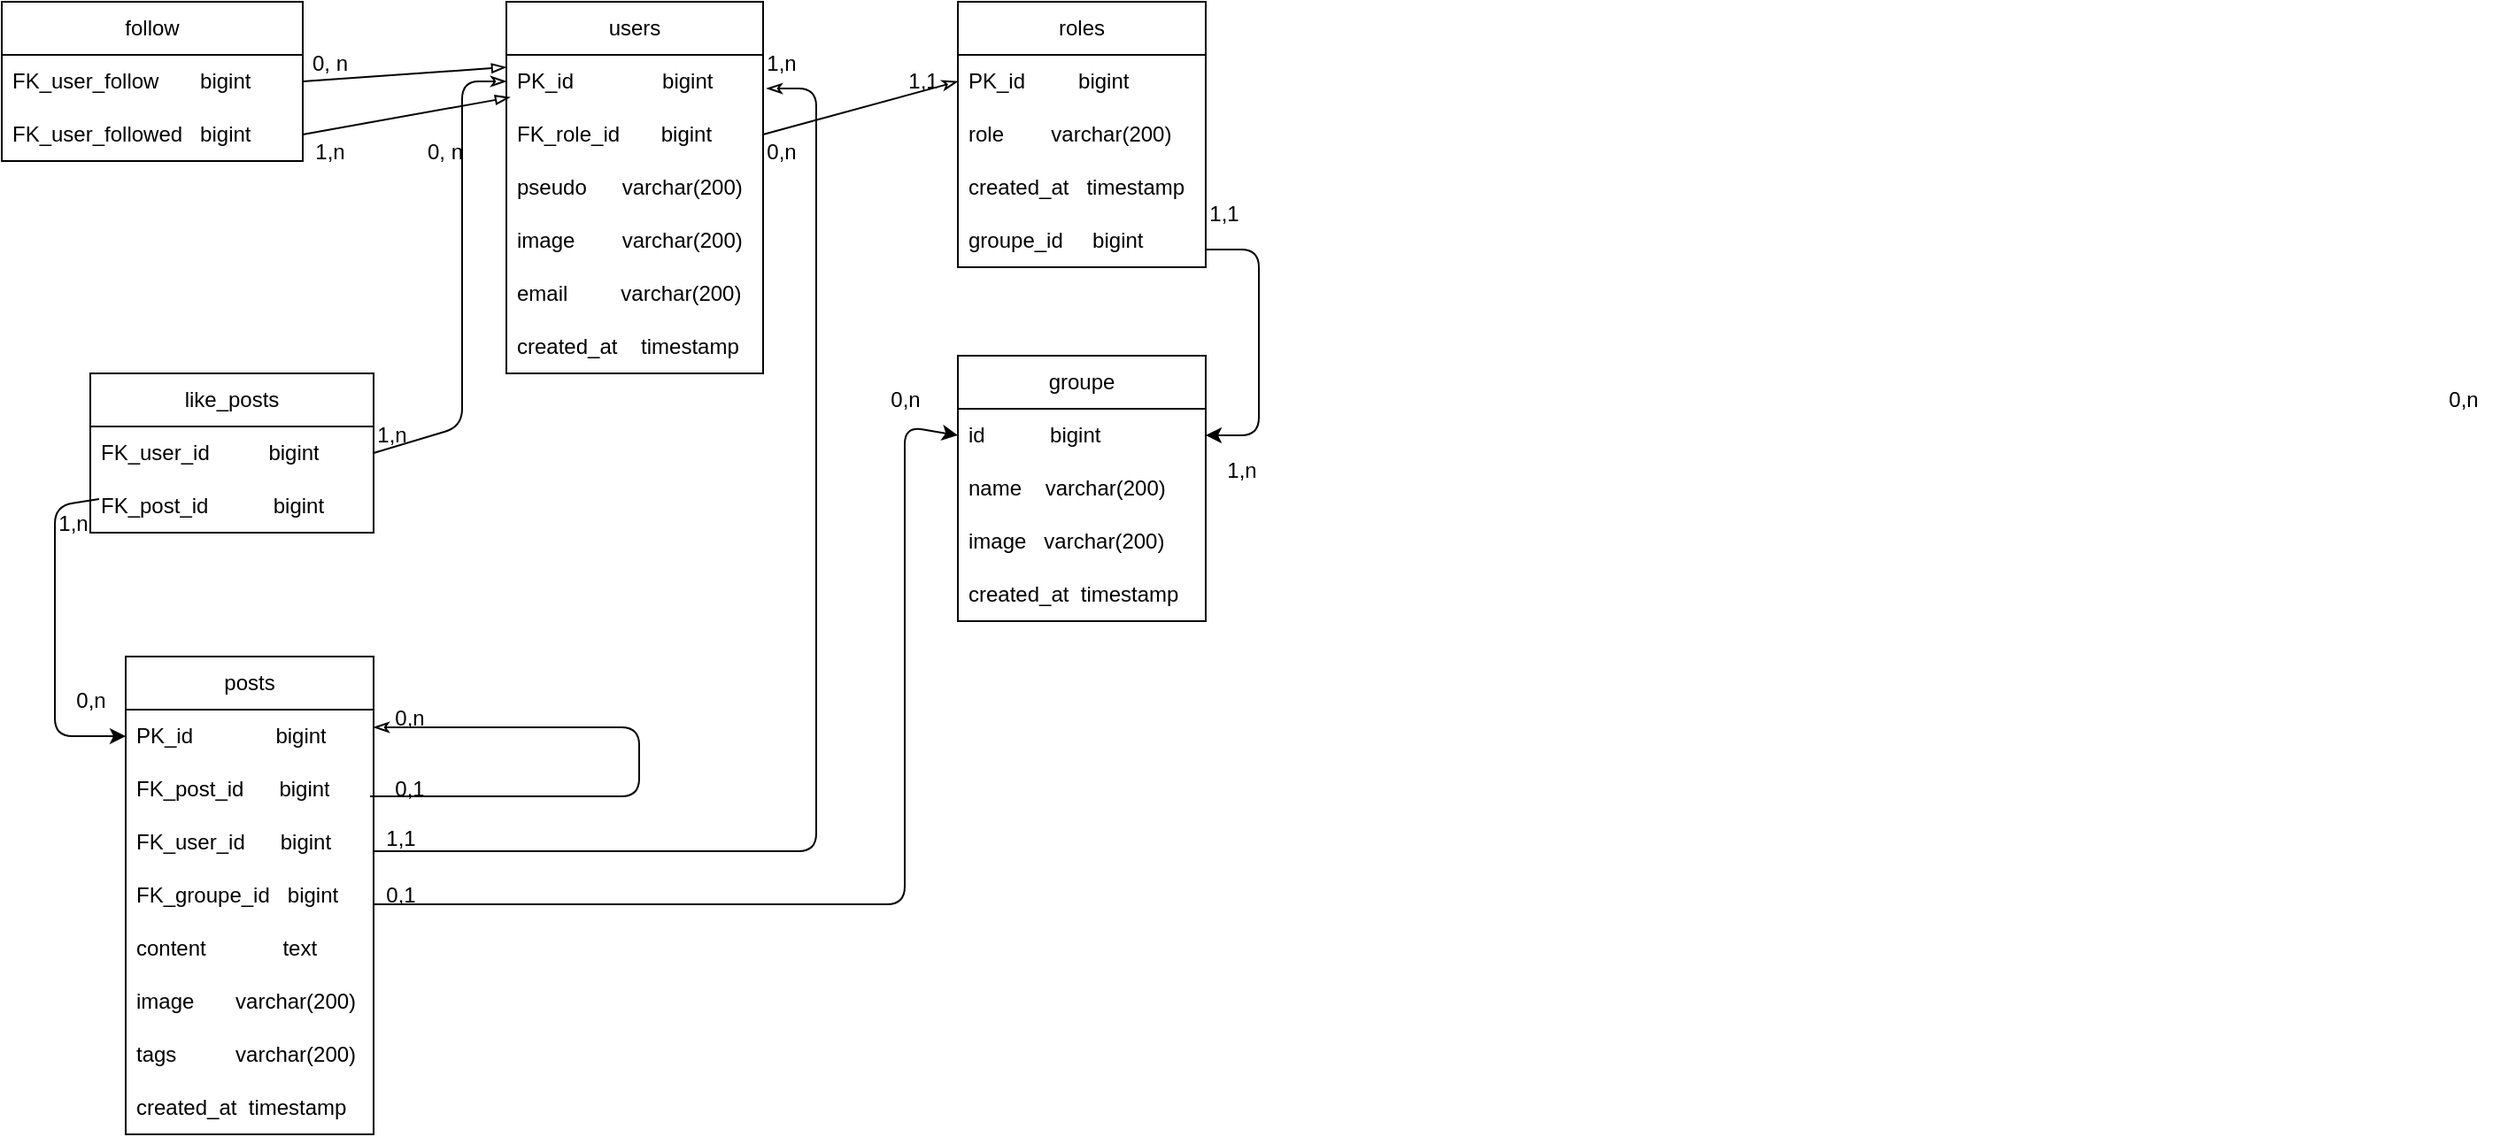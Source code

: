 <mxfile>
    <diagram id="gaFQhojC8pajHZImSjES" name="Page-1">
        <mxGraphModel dx="963" dy="666" grid="1" gridSize="10" guides="1" tooltips="1" connect="1" arrows="1" fold="1" page="1" pageScale="1" pageWidth="827" pageHeight="1169" math="0" shadow="0">
            <root>
                <mxCell id="0"/>
                <mxCell id="1" parent="0"/>
                <mxCell id="2" value="users" style="swimlane;fontStyle=0;childLayout=stackLayout;horizontal=1;startSize=30;horizontalStack=0;resizeParent=1;resizeParentMax=0;resizeLast=0;collapsible=1;marginBottom=0;whiteSpace=wrap;html=1;" parent="1" vertex="1">
                    <mxGeometry x="285" y="30" width="145" height="210" as="geometry"/>
                </mxCell>
                <mxCell id="3" value="PK_id&amp;nbsp; &amp;nbsp; &amp;nbsp; &amp;nbsp; &amp;nbsp; &amp;nbsp; &amp;nbsp; &amp;nbsp;bigint" style="text;strokeColor=none;fillColor=none;align=left;verticalAlign=middle;spacingLeft=4;spacingRight=4;overflow=hidden;points=[[0,0.5],[1,0.5]];portConstraint=eastwest;rotatable=0;whiteSpace=wrap;html=1;" parent="2" vertex="1">
                    <mxGeometry y="30" width="145" height="30" as="geometry"/>
                </mxCell>
                <mxCell id="4" value="FK_role_id&amp;nbsp; &amp;nbsp; &amp;nbsp; &amp;nbsp;bigint" style="text;strokeColor=none;fillColor=none;align=left;verticalAlign=middle;spacingLeft=4;spacingRight=4;overflow=hidden;points=[[0,0.5],[1,0.5]];portConstraint=eastwest;rotatable=0;whiteSpace=wrap;html=1;" parent="2" vertex="1">
                    <mxGeometry y="60" width="145" height="30" as="geometry"/>
                </mxCell>
                <mxCell id="5" value="pseudo&amp;nbsp; &amp;nbsp; &amp;nbsp; varchar(200)" style="text;strokeColor=none;fillColor=none;align=left;verticalAlign=middle;spacingLeft=4;spacingRight=4;overflow=hidden;points=[[0,0.5],[1,0.5]];portConstraint=eastwest;rotatable=0;whiteSpace=wrap;html=1;" parent="2" vertex="1">
                    <mxGeometry y="90" width="145" height="30" as="geometry"/>
                </mxCell>
                <mxCell id="6" value="image&amp;nbsp; &amp;nbsp; &amp;nbsp; &amp;nbsp; varchar(200)&amp;nbsp;" style="text;strokeColor=none;fillColor=none;align=left;verticalAlign=middle;spacingLeft=4;spacingRight=4;overflow=hidden;points=[[0,0.5],[1,0.5]];portConstraint=eastwest;rotatable=0;whiteSpace=wrap;html=1;" parent="2" vertex="1">
                    <mxGeometry y="120" width="145" height="30" as="geometry"/>
                </mxCell>
                <mxCell id="7" value="email&amp;nbsp; &amp;nbsp; &amp;nbsp; &amp;nbsp; &amp;nbsp;varchar(200)&amp;nbsp;&amp;nbsp;" style="text;strokeColor=none;fillColor=none;align=left;verticalAlign=middle;spacingLeft=4;spacingRight=4;overflow=hidden;points=[[0,0.5],[1,0.5]];portConstraint=eastwest;rotatable=0;whiteSpace=wrap;html=1;" parent="2" vertex="1">
                    <mxGeometry y="150" width="145" height="30" as="geometry"/>
                </mxCell>
                <mxCell id="9" value="created_at&amp;nbsp; &amp;nbsp; timestamp" style="text;strokeColor=none;fillColor=none;align=left;verticalAlign=middle;spacingLeft=4;spacingRight=4;overflow=hidden;points=[[0,0.5],[1,0.5]];portConstraint=eastwest;rotatable=0;whiteSpace=wrap;html=1;" parent="2" vertex="1">
                    <mxGeometry y="180" width="145" height="30" as="geometry"/>
                </mxCell>
                <mxCell id="10" value="posts" style="swimlane;fontStyle=0;childLayout=stackLayout;horizontal=1;startSize=30;horizontalStack=0;resizeParent=1;resizeParentMax=0;resizeLast=0;collapsible=1;marginBottom=0;whiteSpace=wrap;html=1;" parent="1" vertex="1">
                    <mxGeometry x="70" y="400" width="140" height="270" as="geometry"/>
                </mxCell>
                <mxCell id="11" value="PK_id&amp;nbsp; &amp;nbsp; &amp;nbsp; &amp;nbsp; &amp;nbsp; &amp;nbsp; &amp;nbsp; bigint" style="text;strokeColor=none;fillColor=none;align=left;verticalAlign=middle;spacingLeft=4;spacingRight=4;overflow=hidden;points=[[0,0.5],[1,0.5]];portConstraint=eastwest;rotatable=0;whiteSpace=wrap;html=1;" parent="10" vertex="1">
                    <mxGeometry y="30" width="140" height="30" as="geometry"/>
                </mxCell>
                <mxCell id="12" value="FK_post_id&amp;nbsp; &amp;nbsp; &amp;nbsp; bigint" style="text;strokeColor=none;fillColor=none;align=left;verticalAlign=middle;spacingLeft=4;spacingRight=4;overflow=hidden;points=[[0,0.5],[1,0.5]];portConstraint=eastwest;rotatable=0;whiteSpace=wrap;html=1;" parent="10" vertex="1">
                    <mxGeometry y="60" width="140" height="30" as="geometry"/>
                </mxCell>
                <mxCell id="13" value="FK_user_id&amp;nbsp; &amp;nbsp; &amp;nbsp; bigint" style="text;strokeColor=none;fillColor=none;align=left;verticalAlign=middle;spacingLeft=4;spacingRight=4;overflow=hidden;points=[[0,0.5],[1,0.5]];portConstraint=eastwest;rotatable=0;whiteSpace=wrap;html=1;" parent="10" vertex="1">
                    <mxGeometry y="90" width="140" height="30" as="geometry"/>
                </mxCell>
                <mxCell id="61" value="FK_groupe_id&amp;nbsp; &amp;nbsp;bigint" style="text;strokeColor=none;fillColor=none;align=left;verticalAlign=middle;spacingLeft=4;spacingRight=4;overflow=hidden;points=[[0,0.5],[1,0.5]];portConstraint=eastwest;rotatable=0;whiteSpace=wrap;html=1;" parent="10" vertex="1">
                    <mxGeometry y="120" width="140" height="30" as="geometry"/>
                </mxCell>
                <mxCell id="14" value="content&amp;nbsp; &amp;nbsp; &amp;nbsp; &amp;nbsp; &amp;nbsp; &amp;nbsp; &amp;nbsp;text" style="text;strokeColor=none;fillColor=none;align=left;verticalAlign=middle;spacingLeft=4;spacingRight=4;overflow=hidden;points=[[0,0.5],[1,0.5]];portConstraint=eastwest;rotatable=0;whiteSpace=wrap;html=1;" parent="10" vertex="1">
                    <mxGeometry y="150" width="140" height="30" as="geometry"/>
                </mxCell>
                <mxCell id="15" value="image&amp;nbsp; &amp;nbsp; &amp;nbsp; &amp;nbsp;varchar(200)" style="text;strokeColor=none;fillColor=none;align=left;verticalAlign=middle;spacingLeft=4;spacingRight=4;overflow=hidden;points=[[0,0.5],[1,0.5]];portConstraint=eastwest;rotatable=0;whiteSpace=wrap;html=1;" parent="10" vertex="1">
                    <mxGeometry y="180" width="140" height="30" as="geometry"/>
                </mxCell>
                <mxCell id="16" value="tags&amp;nbsp; &amp;nbsp; &amp;nbsp; &amp;nbsp; &amp;nbsp; varchar(200)" style="text;strokeColor=none;fillColor=none;align=left;verticalAlign=middle;spacingLeft=4;spacingRight=4;overflow=hidden;points=[[0,0.5],[1,0.5]];portConstraint=eastwest;rotatable=0;whiteSpace=wrap;html=1;" parent="10" vertex="1">
                    <mxGeometry y="210" width="140" height="30" as="geometry"/>
                </mxCell>
                <mxCell id="18" value="created_at&amp;nbsp; timestamp" style="text;strokeColor=none;fillColor=none;align=left;verticalAlign=middle;spacingLeft=4;spacingRight=4;overflow=hidden;points=[[0,0.5],[1,0.5]];portConstraint=eastwest;rotatable=0;whiteSpace=wrap;html=1;" parent="10" vertex="1">
                    <mxGeometry y="240" width="140" height="30" as="geometry"/>
                </mxCell>
                <mxCell id="19" value="roles" style="swimlane;fontStyle=0;childLayout=stackLayout;horizontal=1;startSize=30;horizontalStack=0;resizeParent=1;resizeParentMax=0;resizeLast=0;collapsible=1;marginBottom=0;whiteSpace=wrap;html=1;" parent="1" vertex="1">
                    <mxGeometry x="540" y="30" width="140" height="150" as="geometry"/>
                </mxCell>
                <mxCell id="20" value="PK_id&amp;nbsp; &amp;nbsp; &amp;nbsp; &amp;nbsp; &amp;nbsp;bigint" style="text;strokeColor=none;fillColor=none;align=left;verticalAlign=middle;spacingLeft=4;spacingRight=4;overflow=hidden;points=[[0,0.5],[1,0.5]];portConstraint=eastwest;rotatable=0;whiteSpace=wrap;html=1;" parent="19" vertex="1">
                    <mxGeometry y="30" width="140" height="30" as="geometry"/>
                </mxCell>
                <mxCell id="52" value="role&amp;nbsp; &amp;nbsp; &amp;nbsp; &amp;nbsp; varchar(200)" style="text;strokeColor=none;fillColor=none;align=left;verticalAlign=middle;spacingLeft=4;spacingRight=4;overflow=hidden;points=[[0,0.5],[1,0.5]];portConstraint=eastwest;rotatable=0;whiteSpace=wrap;html=1;" parent="19" vertex="1">
                    <mxGeometry y="60" width="140" height="30" as="geometry"/>
                </mxCell>
                <mxCell id="26" value="created_at&amp;nbsp; &amp;nbsp;timestamp" style="text;strokeColor=none;fillColor=none;align=left;verticalAlign=middle;spacingLeft=4;spacingRight=4;overflow=hidden;points=[[0,0.5],[1,0.5]];portConstraint=eastwest;rotatable=0;whiteSpace=wrap;html=1;" parent="19" vertex="1">
                    <mxGeometry y="90" width="140" height="30" as="geometry"/>
                </mxCell>
                <mxCell id="58" value="groupe_id&amp;nbsp; &amp;nbsp; &amp;nbsp;bigint" style="text;strokeColor=none;fillColor=none;align=left;verticalAlign=middle;spacingLeft=4;spacingRight=4;overflow=hidden;points=[[0,0.5],[1,0.5]];portConstraint=eastwest;rotatable=0;whiteSpace=wrap;html=1;" parent="19" vertex="1">
                    <mxGeometry y="120" width="140" height="30" as="geometry"/>
                </mxCell>
                <mxCell id="27" value="" style="endArrow=none;html=1;rounded=1;strokeColor=default;entryX=-0.05;entryY=0.967;entryDx=0;entryDy=0;startArrow=classicThin;startFill=0;entryPerimeter=0;" parent="1" edge="1">
                    <mxGeometry width="50" height="50" relative="1" as="geometry">
                        <mxPoint x="210" y="440" as="sourcePoint"/>
                        <mxPoint x="208" y="479.01" as="targetPoint"/>
                        <Array as="points">
                            <mxPoint x="360" y="440"/>
                            <mxPoint x="360" y="479"/>
                        </Array>
                    </mxGeometry>
                </mxCell>
                <mxCell id="28" value="" style="endArrow=none;html=1;rounded=1;strokeColor=default;entryX=1;entryY=0.5;entryDx=0;entryDy=0;exitX=0;exitY=0.233;exitDx=0;exitDy=0;exitPerimeter=0;endFill=0;startArrow=blockThin;startFill=0;" parent="1" source="3" target="47" edge="1">
                    <mxGeometry width="50" height="50" relative="1" as="geometry">
                        <mxPoint x="286" y="64.99" as="sourcePoint"/>
                        <mxPoint x="142.426" y="57.322" as="targetPoint"/>
                    </mxGeometry>
                </mxCell>
                <mxCell id="29" value="" style="endArrow=classicThin;html=1;rounded=1;strokeColor=default;endFill=0;entryX=0;entryY=0.5;entryDx=0;entryDy=0;exitX=1;exitY=0.5;exitDx=0;exitDy=0;" parent="1" source="4" target="20" edge="1">
                    <mxGeometry width="50" height="50" relative="1" as="geometry">
                        <mxPoint x="570" y="70" as="sourcePoint"/>
                        <mxPoint x="650" y="130" as="targetPoint"/>
                    </mxGeometry>
                </mxCell>
                <mxCell id="30" value="" style="endArrow=blockThin;html=1;rounded=1;strokeColor=default;endFill=0;exitX=1;exitY=0.5;exitDx=0;exitDy=0;entryX=0.014;entryY=0.8;entryDx=0;entryDy=0;entryPerimeter=0;" parent="1" source="48" target="3" edge="1">
                    <mxGeometry width="50" height="50" relative="1" as="geometry">
                        <mxPoint x="142.426" y="92.678" as="sourcePoint"/>
                        <mxPoint x="285" y="90" as="targetPoint"/>
                    </mxGeometry>
                </mxCell>
                <mxCell id="31" value="" style="endArrow=classicThin;html=1;rounded=1;strokeColor=default;endFill=0;exitX=1;exitY=0.5;exitDx=0;exitDy=0;entryX=0;entryY=0.5;entryDx=0;entryDy=0;" parent="1" source="38" target="3" edge="1">
                    <mxGeometry width="50" height="50" relative="1" as="geometry">
                        <mxPoint x="192" y="350.01" as="sourcePoint"/>
                        <mxPoint x="280" y="80" as="targetPoint"/>
                        <Array as="points">
                            <mxPoint x="260" y="270"/>
                            <mxPoint x="260" y="200"/>
                            <mxPoint x="260" y="150"/>
                            <mxPoint x="260" y="75"/>
                        </Array>
                    </mxGeometry>
                </mxCell>
                <mxCell id="32" value="0, n" style="text;html=1;align=center;verticalAlign=middle;resizable=0;points=[];autosize=1;strokeColor=none;fillColor=none;" parent="1" vertex="1">
                    <mxGeometry x="165" y="50" width="40" height="30" as="geometry"/>
                </mxCell>
                <mxCell id="33" value="0, n" style="text;html=1;align=center;verticalAlign=middle;resizable=0;points=[];autosize=1;strokeColor=none;fillColor=none;" parent="1" vertex="1">
                    <mxGeometry x="230" y="100" width="40" height="30" as="geometry"/>
                </mxCell>
                <mxCell id="34" value="1,n" style="text;html=1;align=center;verticalAlign=middle;resizable=0;points=[];autosize=1;strokeColor=none;fillColor=none;" parent="1" vertex="1">
                    <mxGeometry x="200" y="260" width="40" height="30" as="geometry"/>
                </mxCell>
                <mxCell id="35" value="0,n" style="text;html=1;align=center;verticalAlign=middle;resizable=0;points=[];autosize=1;strokeColor=none;fillColor=none;" parent="1" vertex="1">
                    <mxGeometry x="420" y="100" width="40" height="30" as="geometry"/>
                </mxCell>
                <mxCell id="36" value="0,1" style="text;html=1;align=center;verticalAlign=middle;resizable=0;points=[];autosize=1;strokeColor=none;fillColor=none;" parent="1" vertex="1">
                    <mxGeometry x="210" y="460" width="40" height="30" as="geometry"/>
                </mxCell>
                <mxCell id="37" value="like_posts" style="swimlane;fontStyle=0;childLayout=stackLayout;horizontal=1;startSize=30;horizontalStack=0;resizeParent=1;resizeParentMax=0;resizeLast=0;collapsible=1;marginBottom=0;whiteSpace=wrap;html=1;" parent="1" vertex="1">
                    <mxGeometry x="50" y="240" width="160" height="90" as="geometry"/>
                </mxCell>
                <mxCell id="38" value="FK_user_id&amp;nbsp; &amp;nbsp; &amp;nbsp; &amp;nbsp; &amp;nbsp; bigint" style="text;strokeColor=none;fillColor=none;align=left;verticalAlign=middle;spacingLeft=4;spacingRight=4;overflow=hidden;points=[[0,0.5],[1,0.5]];portConstraint=eastwest;rotatable=0;whiteSpace=wrap;html=1;" parent="37" vertex="1">
                    <mxGeometry y="30" width="160" height="30" as="geometry"/>
                </mxCell>
                <mxCell id="39" value="FK_post_id&amp;nbsp; &amp;nbsp; &amp;nbsp; &amp;nbsp; &amp;nbsp; &amp;nbsp;bigint" style="text;strokeColor=none;fillColor=none;align=left;verticalAlign=middle;spacingLeft=4;spacingRight=4;overflow=hidden;points=[[0,0.5],[1,0.5]];portConstraint=eastwest;rotatable=0;whiteSpace=wrap;html=1;" parent="37" vertex="1">
                    <mxGeometry y="60" width="160" height="30" as="geometry"/>
                </mxCell>
                <mxCell id="40" value="" style="endArrow=classic;html=1;entryX=0;entryY=0.5;entryDx=0;entryDy=0;exitX=0.875;exitY=0.033;exitDx=0;exitDy=0;exitPerimeter=0;" parent="1" source="42" target="11" edge="1">
                    <mxGeometry width="50" height="50" relative="1" as="geometry">
                        <mxPoint x="20" y="220" as="sourcePoint"/>
                        <mxPoint x="10" y="480" as="targetPoint"/>
                        <Array as="points">
                            <mxPoint x="30" y="315"/>
                            <mxPoint x="30" y="360"/>
                            <mxPoint x="30" y="445"/>
                        </Array>
                    </mxGeometry>
                </mxCell>
                <mxCell id="41" value="0,n" style="text;html=1;align=center;verticalAlign=middle;resizable=0;points=[];autosize=1;strokeColor=none;fillColor=none;" parent="1" vertex="1">
                    <mxGeometry x="30" y="410" width="40" height="30" as="geometry"/>
                </mxCell>
                <mxCell id="42" value="1,n" style="text;html=1;align=center;verticalAlign=middle;resizable=0;points=[];autosize=1;strokeColor=none;fillColor=none;" parent="1" vertex="1">
                    <mxGeometry x="20" y="310" width="40" height="30" as="geometry"/>
                </mxCell>
                <mxCell id="43" value="1,1" style="text;html=1;align=center;verticalAlign=middle;resizable=0;points=[];autosize=1;strokeColor=none;fillColor=none;" parent="1" vertex="1">
                    <mxGeometry x="500" y="60" width="40" height="30" as="geometry"/>
                </mxCell>
                <mxCell id="45" value="0,n" style="text;html=1;align=center;verticalAlign=middle;resizable=0;points=[];autosize=1;strokeColor=none;fillColor=none;" parent="1" vertex="1">
                    <mxGeometry x="210" y="420" width="40" height="30" as="geometry"/>
                </mxCell>
                <mxCell id="46" value="follow" style="swimlane;fontStyle=0;childLayout=stackLayout;horizontal=1;startSize=30;horizontalStack=0;resizeParent=1;resizeParentMax=0;resizeLast=0;collapsible=1;marginBottom=0;whiteSpace=wrap;html=1;" parent="1" vertex="1">
                    <mxGeometry y="30" width="170" height="90" as="geometry"/>
                </mxCell>
                <mxCell id="47" value="FK_user_follow&amp;nbsp; &amp;nbsp; &amp;nbsp; &amp;nbsp;bigint" style="text;strokeColor=none;fillColor=none;align=left;verticalAlign=middle;spacingLeft=4;spacingRight=4;overflow=hidden;points=[[0,0.5],[1,0.5]];portConstraint=eastwest;rotatable=0;whiteSpace=wrap;html=1;" parent="46" vertex="1">
                    <mxGeometry y="30" width="170" height="30" as="geometry"/>
                </mxCell>
                <mxCell id="48" value="FK_user_followed&amp;nbsp; &amp;nbsp;bigint" style="text;strokeColor=none;fillColor=none;align=left;verticalAlign=middle;spacingLeft=4;spacingRight=4;overflow=hidden;points=[[0,0.5],[1,0.5]];portConstraint=eastwest;rotatable=0;whiteSpace=wrap;html=1;" parent="46" vertex="1">
                    <mxGeometry y="60" width="170" height="30" as="geometry"/>
                </mxCell>
                <mxCell id="50" value="1,1" style="text;html=1;align=center;verticalAlign=middle;resizable=0;points=[];autosize=1;strokeColor=none;fillColor=none;" parent="1" vertex="1">
                    <mxGeometry x="205" y="488" width="40" height="30" as="geometry"/>
                </mxCell>
                <mxCell id="51" value="1,n" style="text;html=1;align=center;verticalAlign=middle;resizable=0;points=[];autosize=1;strokeColor=none;fillColor=none;" parent="1" vertex="1">
                    <mxGeometry x="420" y="50" width="40" height="30" as="geometry"/>
                </mxCell>
                <mxCell id="54" value="groupe" style="swimlane;fontStyle=0;childLayout=stackLayout;horizontal=1;startSize=30;horizontalStack=0;resizeParent=1;resizeParentMax=0;resizeLast=0;collapsible=1;marginBottom=0;whiteSpace=wrap;html=1;" parent="1" vertex="1">
                    <mxGeometry x="540" y="230" width="140" height="150" as="geometry"/>
                </mxCell>
                <mxCell id="55" value="id&amp;nbsp; &amp;nbsp; &amp;nbsp; &amp;nbsp; &amp;nbsp; &amp;nbsp;bigint" style="text;strokeColor=none;fillColor=none;align=left;verticalAlign=middle;spacingLeft=4;spacingRight=4;overflow=hidden;points=[[0,0.5],[1,0.5]];portConstraint=eastwest;rotatable=0;whiteSpace=wrap;html=1;" parent="54" vertex="1">
                    <mxGeometry y="30" width="140" height="30" as="geometry"/>
                </mxCell>
                <mxCell id="57" value="name&amp;nbsp; &amp;nbsp; varchar(200)" style="text;strokeColor=none;fillColor=none;align=left;verticalAlign=middle;spacingLeft=4;spacingRight=4;overflow=hidden;points=[[0,0.5],[1,0.5]];portConstraint=eastwest;rotatable=0;whiteSpace=wrap;html=1;" parent="54" vertex="1">
                    <mxGeometry y="60" width="140" height="30" as="geometry"/>
                </mxCell>
                <mxCell id="59" value="image&amp;nbsp; &amp;nbsp;varchar(200)" style="text;strokeColor=none;fillColor=none;align=left;verticalAlign=middle;spacingLeft=4;spacingRight=4;overflow=hidden;points=[[0,0.5],[1,0.5]];portConstraint=eastwest;rotatable=0;whiteSpace=wrap;html=1;" parent="54" vertex="1">
                    <mxGeometry y="90" width="140" height="30" as="geometry"/>
                </mxCell>
                <mxCell id="60" value="created_at&amp;nbsp; timestamp" style="text;strokeColor=none;fillColor=none;align=left;verticalAlign=middle;spacingLeft=4;spacingRight=4;overflow=hidden;points=[[0,0.5],[1,0.5]];portConstraint=eastwest;rotatable=0;whiteSpace=wrap;html=1;" parent="54" vertex="1">
                    <mxGeometry y="120" width="140" height="30" as="geometry"/>
                </mxCell>
                <mxCell id="62" value="" style="endArrow=classic;html=1;entryX=0;entryY=0.5;entryDx=0;entryDy=0;" parent="1" target="55" edge="1">
                    <mxGeometry width="50" height="50" relative="1" as="geometry">
                        <mxPoint x="210" y="540" as="sourcePoint"/>
                        <mxPoint x="490" y="240" as="targetPoint"/>
                        <Array as="points">
                            <mxPoint x="510" y="540"/>
                            <mxPoint x="510" y="270"/>
                        </Array>
                    </mxGeometry>
                </mxCell>
                <mxCell id="65" value="0,1" style="text;html=1;align=center;verticalAlign=middle;resizable=0;points=[];autosize=1;strokeColor=none;fillColor=none;" parent="1" vertex="1">
                    <mxGeometry x="205" y="520" width="40" height="30" as="geometry"/>
                </mxCell>
                <mxCell id="66" value="0,n" style="text;html=1;align=center;verticalAlign=middle;resizable=0;points=[];autosize=1;strokeColor=none;fillColor=none;" parent="1" vertex="1">
                    <mxGeometry x="1370" y="240" width="40" height="30" as="geometry"/>
                </mxCell>
                <mxCell id="67" value="" style="endArrow=classic;html=1;entryX=1;entryY=0.5;entryDx=0;entryDy=0;" parent="1" target="55" edge="1">
                    <mxGeometry width="50" height="50" relative="1" as="geometry">
                        <mxPoint x="680" y="170" as="sourcePoint"/>
                        <mxPoint x="780" y="250" as="targetPoint"/>
                        <Array as="points">
                            <mxPoint x="710" y="170"/>
                            <mxPoint x="710" y="275"/>
                        </Array>
                    </mxGeometry>
                </mxCell>
                <mxCell id="68" value="1,1" style="text;html=1;align=center;verticalAlign=middle;resizable=0;points=[];autosize=1;strokeColor=none;fillColor=none;" parent="1" vertex="1">
                    <mxGeometry x="670" y="135" width="40" height="30" as="geometry"/>
                </mxCell>
                <mxCell id="69" value="1,n" style="text;html=1;align=center;verticalAlign=middle;resizable=0;points=[];autosize=1;strokeColor=none;fillColor=none;" parent="1" vertex="1">
                    <mxGeometry x="680" y="280" width="40" height="30" as="geometry"/>
                </mxCell>
                <mxCell id="70" value="" style="endArrow=classicThin;html=1;entryX=0.3;entryY=0.967;entryDx=0;entryDy=0;entryPerimeter=0;startArrow=none;startFill=0;endFill=0;" parent="1" target="51" edge="1">
                    <mxGeometry width="50" height="50" relative="1" as="geometry">
                        <mxPoint x="210" y="510" as="sourcePoint"/>
                        <mxPoint x="430" y="75" as="targetPoint"/>
                        <Array as="points">
                            <mxPoint x="460" y="510"/>
                            <mxPoint x="460" y="79"/>
                        </Array>
                    </mxGeometry>
                </mxCell>
                <mxCell id="44" value="1,n" style="text;html=1;align=center;verticalAlign=middle;resizable=0;points=[];autosize=1;strokeColor=none;fillColor=none;" parent="1" vertex="1">
                    <mxGeometry x="165" y="100" width="40" height="30" as="geometry"/>
                </mxCell>
                <mxCell id="71" value="0,n" style="text;html=1;align=center;verticalAlign=middle;resizable=0;points=[];autosize=1;strokeColor=none;fillColor=none;" vertex="1" parent="1">
                    <mxGeometry x="490" y="240" width="40" height="30" as="geometry"/>
                </mxCell>
            </root>
        </mxGraphModel>
    </diagram>
</mxfile>